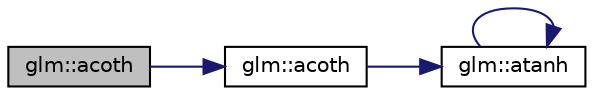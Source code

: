 digraph "glm::acoth"
{
 // LATEX_PDF_SIZE
  edge [fontname="Helvetica",fontsize="10",labelfontname="Helvetica",labelfontsize="10"];
  node [fontname="Helvetica",fontsize="10",shape=record];
  rankdir="LR";
  Node1 [label="glm::acoth",height=0.2,width=0.4,color="black", fillcolor="grey75", style="filled", fontcolor="black",tooltip=" "];
  Node1 -> Node2 [color="midnightblue",fontsize="10",style="solid",fontname="Helvetica"];
  Node2 [label="glm::acoth",height=0.2,width=0.4,color="black", fillcolor="white", style="filled",URL="$group__gtc__reciprocal.html#gafaca98a7100170db8841f446282debfa",tooltip=" "];
  Node2 -> Node3 [color="midnightblue",fontsize="10",style="solid",fontname="Helvetica"];
  Node3 [label="glm::atanh",height=0.2,width=0.4,color="black", fillcolor="white", style="filled",URL="$group__core__func__trigonometric.html#gaffa8decdd8620759f4e6fe4834768b87",tooltip=" "];
  Node3 -> Node3 [color="midnightblue",fontsize="10",style="solid",fontname="Helvetica"];
}
